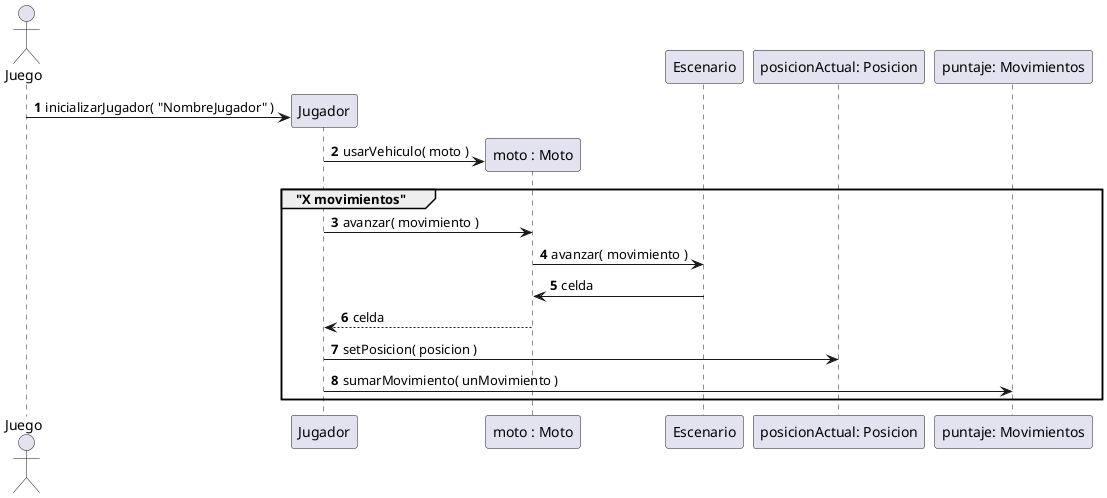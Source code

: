 @startuml
' Primer acercamiento al diagrama de secuencia de la
' primer entrega.

'Problema que se nos presento:
'Todo anda bien porque es el caso feliz...
' - ¿Que pasa si hay un obstaculo/sorpresa?
' - ¿Quien se entera?
' Los obstaculos y la sorpresa modifican los movimientos o vehiculo
'del jugador dependiendo del vehiculo o sorpresa que toque.

autonumber
actor Juego

create Jugador
'¿Hace falta, para este diagrama en particular, comunicar
' como se inicializa el jugador?
Juego -> Jugador: inicializarJugador( "NombreJugador" )

create "moto : Moto"
'¿De donde sacamos que vehiculo usar?
Jugador -> "moto : Moto": usarVehiculo( moto )

'Para cada movimiento hecho por el jugador...
group "X movimientos"
Jugador -> "moto : Moto": avanzar( movimiento )
"moto : Moto" -> Escenario: avanzar( movimiento )
Escenario -> "moto : Moto": celda
"moto : Moto" --> Jugador: celda
Jugador -> "posicionActual: Posicion": setPosicion( posicion )
Jugador -> "puntaje: Movimientos": sumarMovimiento( unMovimiento )
end
@enduml